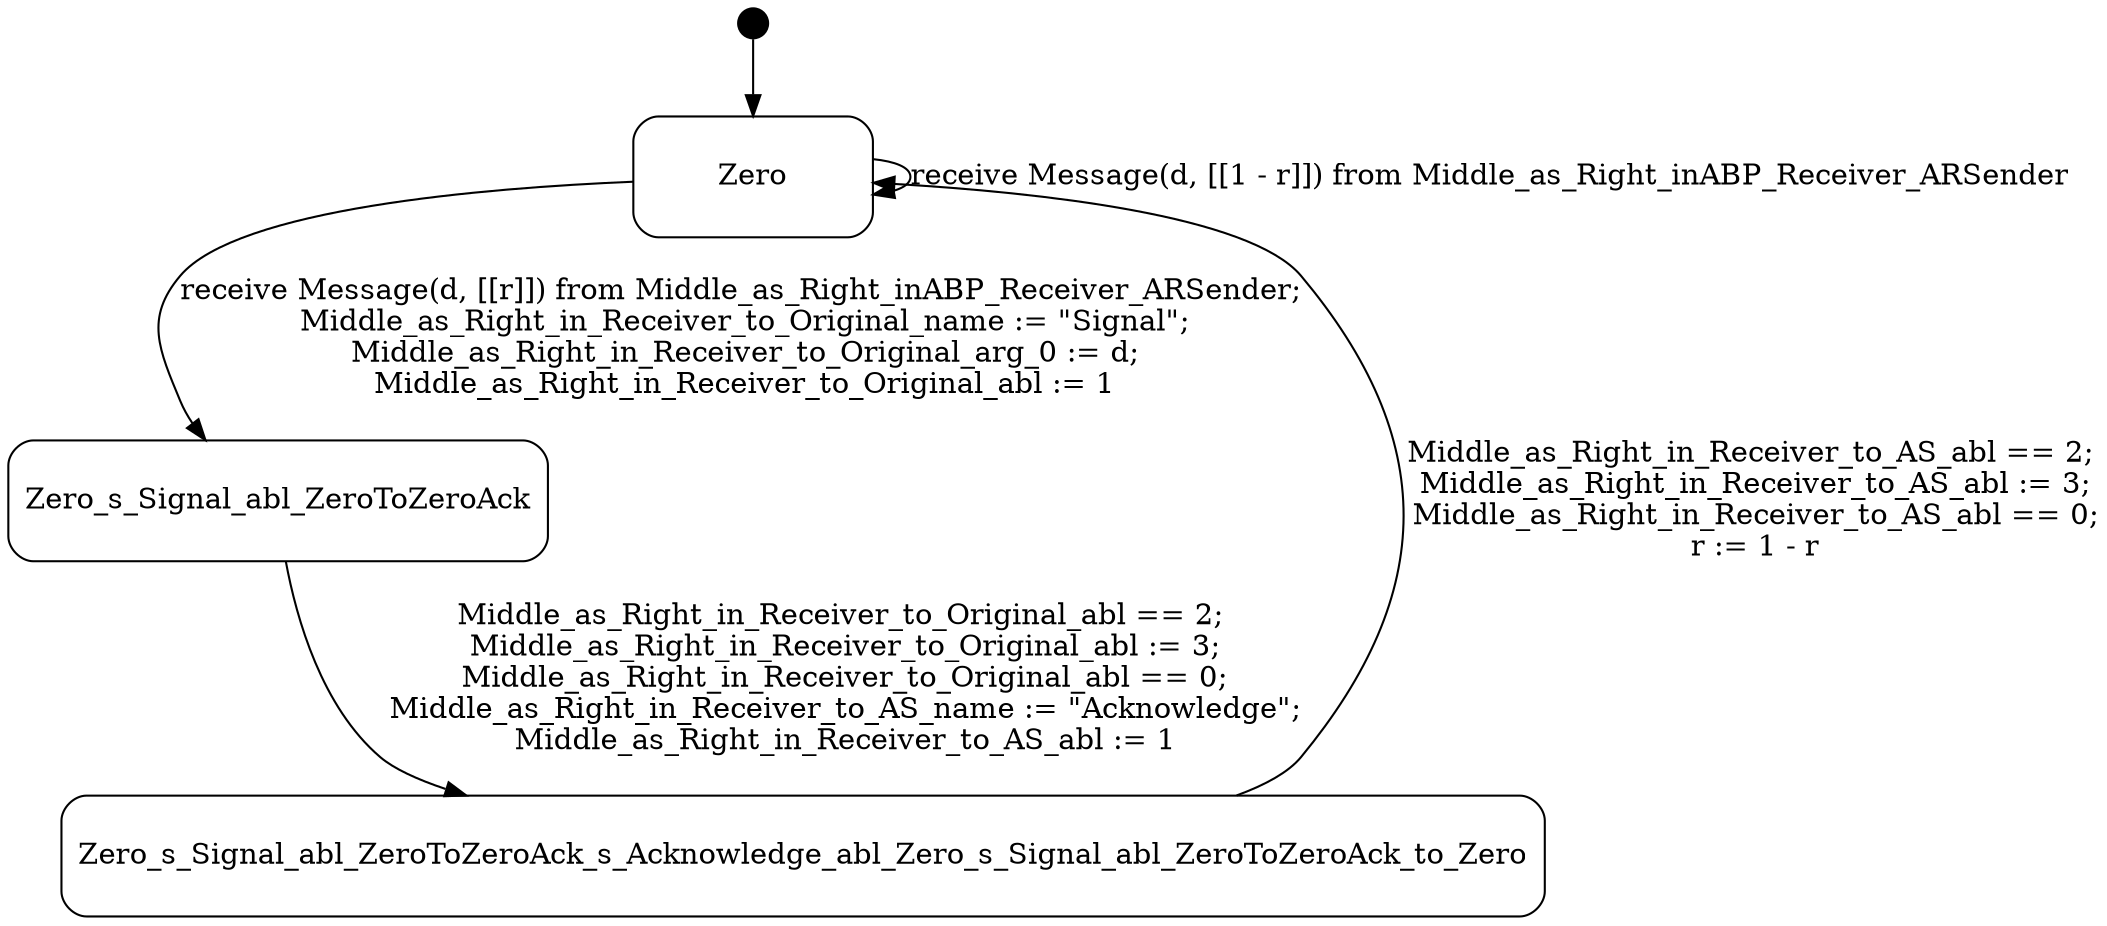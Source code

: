 digraph Middle_as_Right_inABP_Receiver_Receiver {
  compound = true;
  rank = LR;
node [shape = "point", height = "0.2"] Zero_extra node [shape = "Mrecord", height = "0.8", width = "1.6"] Zero Zero_extra -> Zero

node [shape = "Mrecord", height = "0.8", width = "1.6"] Zero_s_Signal_abl_ZeroToZeroAck
node [shape = "Mrecord", height = "0.8", width = "1.6"] Zero_s_Signal_abl_ZeroToZeroAck_s_Acknowledge_abl_Zero_s_Signal_abl_ZeroToZeroAck_to_Zero



Zero -> Zero_s_Signal_abl_ZeroToZeroAck [label = "receive Message(d, [[r]]) from Middle_as_Right_inABP_Receiver_ARSender;\n Middle_as_Right_in_Receiver_to_Original_name := \"Signal\";\n Middle_as_Right_in_Receiver_to_Original_arg_0 := d;\n Middle_as_Right_in_Receiver_to_Original_abl := 1"];

Zero -> Zero [label = "receive Message(d, [[1 - r]]) from Middle_as_Right_inABP_Receiver_ARSender"];

Zero_s_Signal_abl_ZeroToZeroAck -> Zero_s_Signal_abl_ZeroToZeroAck_s_Acknowledge_abl_Zero_s_Signal_abl_ZeroToZeroAck_to_Zero [label = "Middle_as_Right_in_Receiver_to_Original_abl == 2;\n Middle_as_Right_in_Receiver_to_Original_abl := 3;\n Middle_as_Right_in_Receiver_to_Original_abl == 0;\n Middle_as_Right_in_Receiver_to_AS_name := \"Acknowledge\";\n Middle_as_Right_in_Receiver_to_AS_abl := 1"];

Zero_s_Signal_abl_ZeroToZeroAck_s_Acknowledge_abl_Zero_s_Signal_abl_ZeroToZeroAck_to_Zero -> Zero [label = "Middle_as_Right_in_Receiver_to_AS_abl == 2;\n Middle_as_Right_in_Receiver_to_AS_abl := 3;\n Middle_as_Right_in_Receiver_to_AS_abl == 0;\n r := 1 - r"];

}
